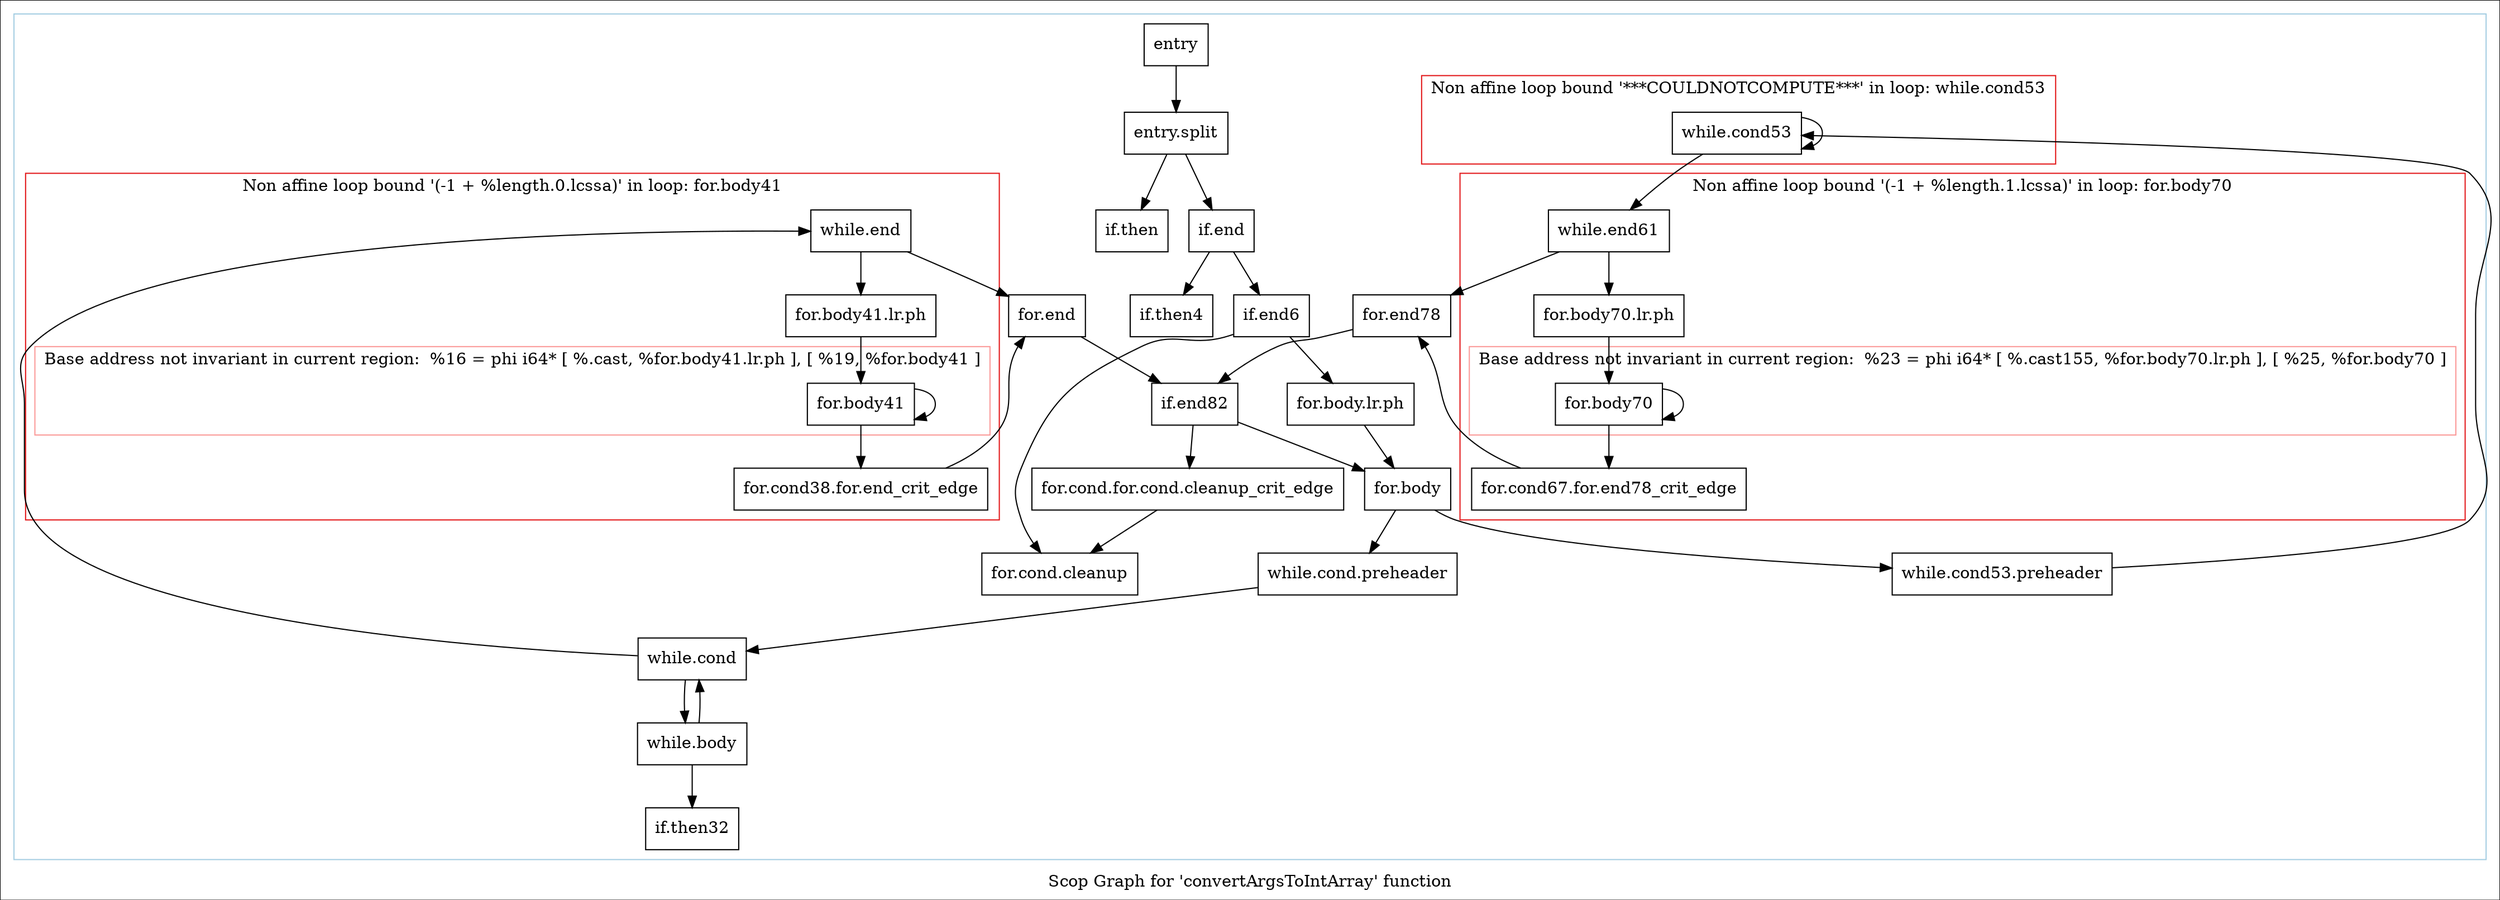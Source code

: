 digraph "Scop Graph for 'convertArgsToIntArray' function" {
	label="Scop Graph for 'convertArgsToIntArray' function";

	Node0xd2a6780 [shape=record,label="{entry}"];
	Node0xd2a6780 -> Node0xd2bc660;
	Node0xd2bc660 [shape=record,label="{entry.split}"];
	Node0xd2bc660 -> Node0xd2be640;
	Node0xd2bc660 -> Node0xd2e7c30;
	Node0xd2be640 [shape=record,label="{if.then}"];
	Node0xd2e7c30 [shape=record,label="{if.end}"];
	Node0xd2e7c30 -> Node0xd2ccf80;
	Node0xd2e7c30 -> Node0xd2e7b40;
	Node0xd2ccf80 [shape=record,label="{if.then4}"];
	Node0xd2e7b40 [shape=record,label="{if.end6}"];
	Node0xd2e7b40 -> Node0xd2b9500;
	Node0xd2e7b40 -> Node0xd2be770;
	Node0xd2b9500 [shape=record,label="{for.body.lr.ph}"];
	Node0xd2b9500 -> Node0xd2cced0;
	Node0xd2cced0 [shape=record,label="{for.body}"];
	Node0xd2cced0 -> Node0xd2ccf30;
	Node0xd2cced0 -> Node0xd2be810;
	Node0xd2ccf30 [shape=record,label="{while.cond53.preheader}"];
	Node0xd2ccf30 -> Node0xd2be870;
	Node0xd2be870 [shape=record,label="{while.cond53}"];
	Node0xd2be870 -> Node0xd2b5b70;
	Node0xd2be870 -> Node0xd2be870[constraint=false];
	Node0xd2b5b70 [shape=record,label="{while.end61}"];
	Node0xd2b5b70 -> Node0xd2b9700;
	Node0xd2b5b70 -> Node0xd2b9760;
	Node0xd2b9700 [shape=record,label="{for.end78}"];
	Node0xd2b9700 -> Node0xd2c2750;
	Node0xd2c2750 [shape=record,label="{if.end82}"];
	Node0xd2c2750 -> Node0xd2cced0;
	Node0xd2c2750 -> Node0xd2cd190;
	Node0xd2cd190 [shape=record,label="{for.cond.for.cond.cleanup_crit_edge}"];
	Node0xd2cd190 -> Node0xd2be770;
	Node0xd2be770 [shape=record,label="{for.cond.cleanup}"];
	Node0xd2b9760 [shape=record,label="{for.body70.lr.ph}"];
	Node0xd2b9760 -> Node0xd2cd1f0;
	Node0xd2cd1f0 [shape=record,label="{for.body70}"];
	Node0xd2cd1f0 -> Node0xd2cd1f0[constraint=false];
	Node0xd2cd1f0 -> Node0xd2cd210;
	Node0xd2cd210 [shape=record,label="{for.cond67.for.end78_crit_edge}"];
	Node0xd2cd210 -> Node0xd2b9700;
	Node0xd2be810 [shape=record,label="{while.cond.preheader}"];
	Node0xd2be810 -> Node0xd2e0ef0;
	Node0xd2e0ef0 [shape=record,label="{while.cond}"];
	Node0xd2e0ef0 -> Node0xd2e0f10;
	Node0xd2e0ef0 -> Node0xd2e0fb0;
	Node0xd2e0f10 [shape=record,label="{while.end}"];
	Node0xd2e0f10 -> Node0xd2bc9a0;
	Node0xd2e0f10 -> Node0xd2bca00;
	Node0xd2bc9a0 [shape=record,label="{for.end}"];
	Node0xd2bc9a0 -> Node0xd2c2750;
	Node0xd2bca00 [shape=record,label="{for.body41.lr.ph}"];
	Node0xd2bca00 -> Node0xd2bca60;
	Node0xd2bca60 [shape=record,label="{for.body41}"];
	Node0xd2bca60 -> Node0xd2bca60[constraint=false];
	Node0xd2bca60 -> Node0xd2bca80;
	Node0xd2bca80 [shape=record,label="{for.cond38.for.end_crit_edge}"];
	Node0xd2bca80 -> Node0xd2bc9a0;
	Node0xd2e0fb0 [shape=record,label="{while.body}"];
	Node0xd2e0fb0 -> Node0xd2e82c0;
	Node0xd2e0fb0 -> Node0xd2e0ef0;
	Node0xd2e82c0 [shape=record,label="{if.then32}"];
	colorscheme = "paired12"
        subgraph cluster_0xd2bc860 {
          label = "";
          style = solid;
          color = 1
          subgraph cluster_0xd2d4ec0 {
            label = "Non affine loop bound '***COULDNOTCOMPUTE***' in loop: while.cond53";
            style = solid;
            color = 6
            Node0xd2be870;
          }
          subgraph cluster_0xd2d4e40 {
            label = "Non affine loop bound '(-1 + %length.1.lcssa)' in loop: for.body70";
            style = solid;
            color = 6
            subgraph cluster_0xd2d0790 {
              label = "Base address not invariant in current region:  %23 = phi i64* [ %.cast155, %for.body70.lr.ph ], [ %25, %for.body70 ]";
              style = solid;
              color = 5
              Node0xd2cd1f0;
            }
            Node0xd2b5b70;
            Node0xd2b9760;
            Node0xd2cd210;
          }
          subgraph cluster_0xd2e2210 {
            label = "Non affine loop bound '(-1 + %length.0.lcssa)' in loop: for.body41";
            style = solid;
            color = 6
            subgraph cluster_0xd2e2190 {
              label = "Base address not invariant in current region:  %16 = phi i64* [ %.cast, %for.body41.lr.ph ], [ %19, %for.body41 ]";
              style = solid;
              color = 5
              Node0xd2bca60;
            }
            Node0xd2e0f10;
            Node0xd2bca00;
            Node0xd2bca80;
          }
          Node0xd2a6780;
          Node0xd2bc660;
          Node0xd2be640;
          Node0xd2e7c30;
          Node0xd2ccf80;
          Node0xd2e7b40;
          Node0xd2b9500;
          Node0xd2cced0;
          Node0xd2ccf30;
          Node0xd2b9700;
          Node0xd2c2750;
          Node0xd2cd190;
          Node0xd2be770;
          Node0xd2be810;
          Node0xd2e0ef0;
          Node0xd2bc9a0;
          Node0xd2e0fb0;
          Node0xd2e82c0;
        }
}

